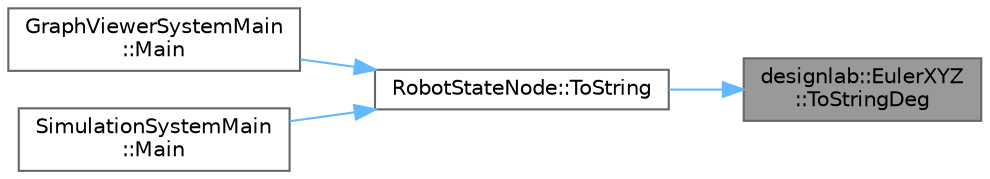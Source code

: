digraph "designlab::EulerXYZ::ToStringDeg"
{
 // LATEX_PDF_SIZE
  bgcolor="transparent";
  edge [fontname=Helvetica,fontsize=10,labelfontname=Helvetica,labelfontsize=10];
  node [fontname=Helvetica,fontsize=10,shape=box,height=0.2,width=0.4];
  rankdir="RL";
  Node1 [id="Node000001",label="designlab::EulerXYZ\l::ToStringDeg",height=0.2,width=0.4,color="gray40", fillcolor="grey60", style="filled", fontcolor="black",tooltip="オイラー角を文字列に変換する   単位は 度 [deg]"];
  Node1 -> Node2 [id="edge1_Node000001_Node000002",dir="back",color="steelblue1",style="solid",tooltip=" "];
  Node2 [id="Node000002",label="RobotStateNode::ToString",height=0.2,width=0.4,color="grey40", fillcolor="white", style="filled",URL="$struct_robot_state_node.html#aa64c56712d3d329da4c3931cc3dc63cd",tooltip="ノードの情報を文字列に変換する関数．   デバッグ用に詳細な情報を出力する．"];
  Node2 -> Node3 [id="edge2_Node000002_Node000003",dir="back",color="steelblue1",style="solid",tooltip=" "];
  Node3 [id="Node000003",label="GraphViewerSystemMain\l::Main",height=0.2,width=0.4,color="grey40", fillcolor="white", style="filled",URL="$class_graph_viewer_system_main.html#ac0c837edb4f1387fcdae35b39c9999eb",tooltip="メイン関数"];
  Node2 -> Node4 [id="edge3_Node000002_Node000004",dir="back",color="steelblue1",style="solid",tooltip=" "];
  Node4 [id="Node000004",label="SimulationSystemMain\l::Main",height=0.2,width=0.4,color="grey40", fillcolor="white", style="filled",URL="$class_simulation_system_main.html#a030bde5e114622fa85d83517fa040242",tooltip="いままでint mainで行われた処理をまとめたもの．   目標地点へ着くか，歩容計画に失敗した場合に，シミュレーションを終える．   また，規定の回数シミュレーションしたら終了する．"];
}
